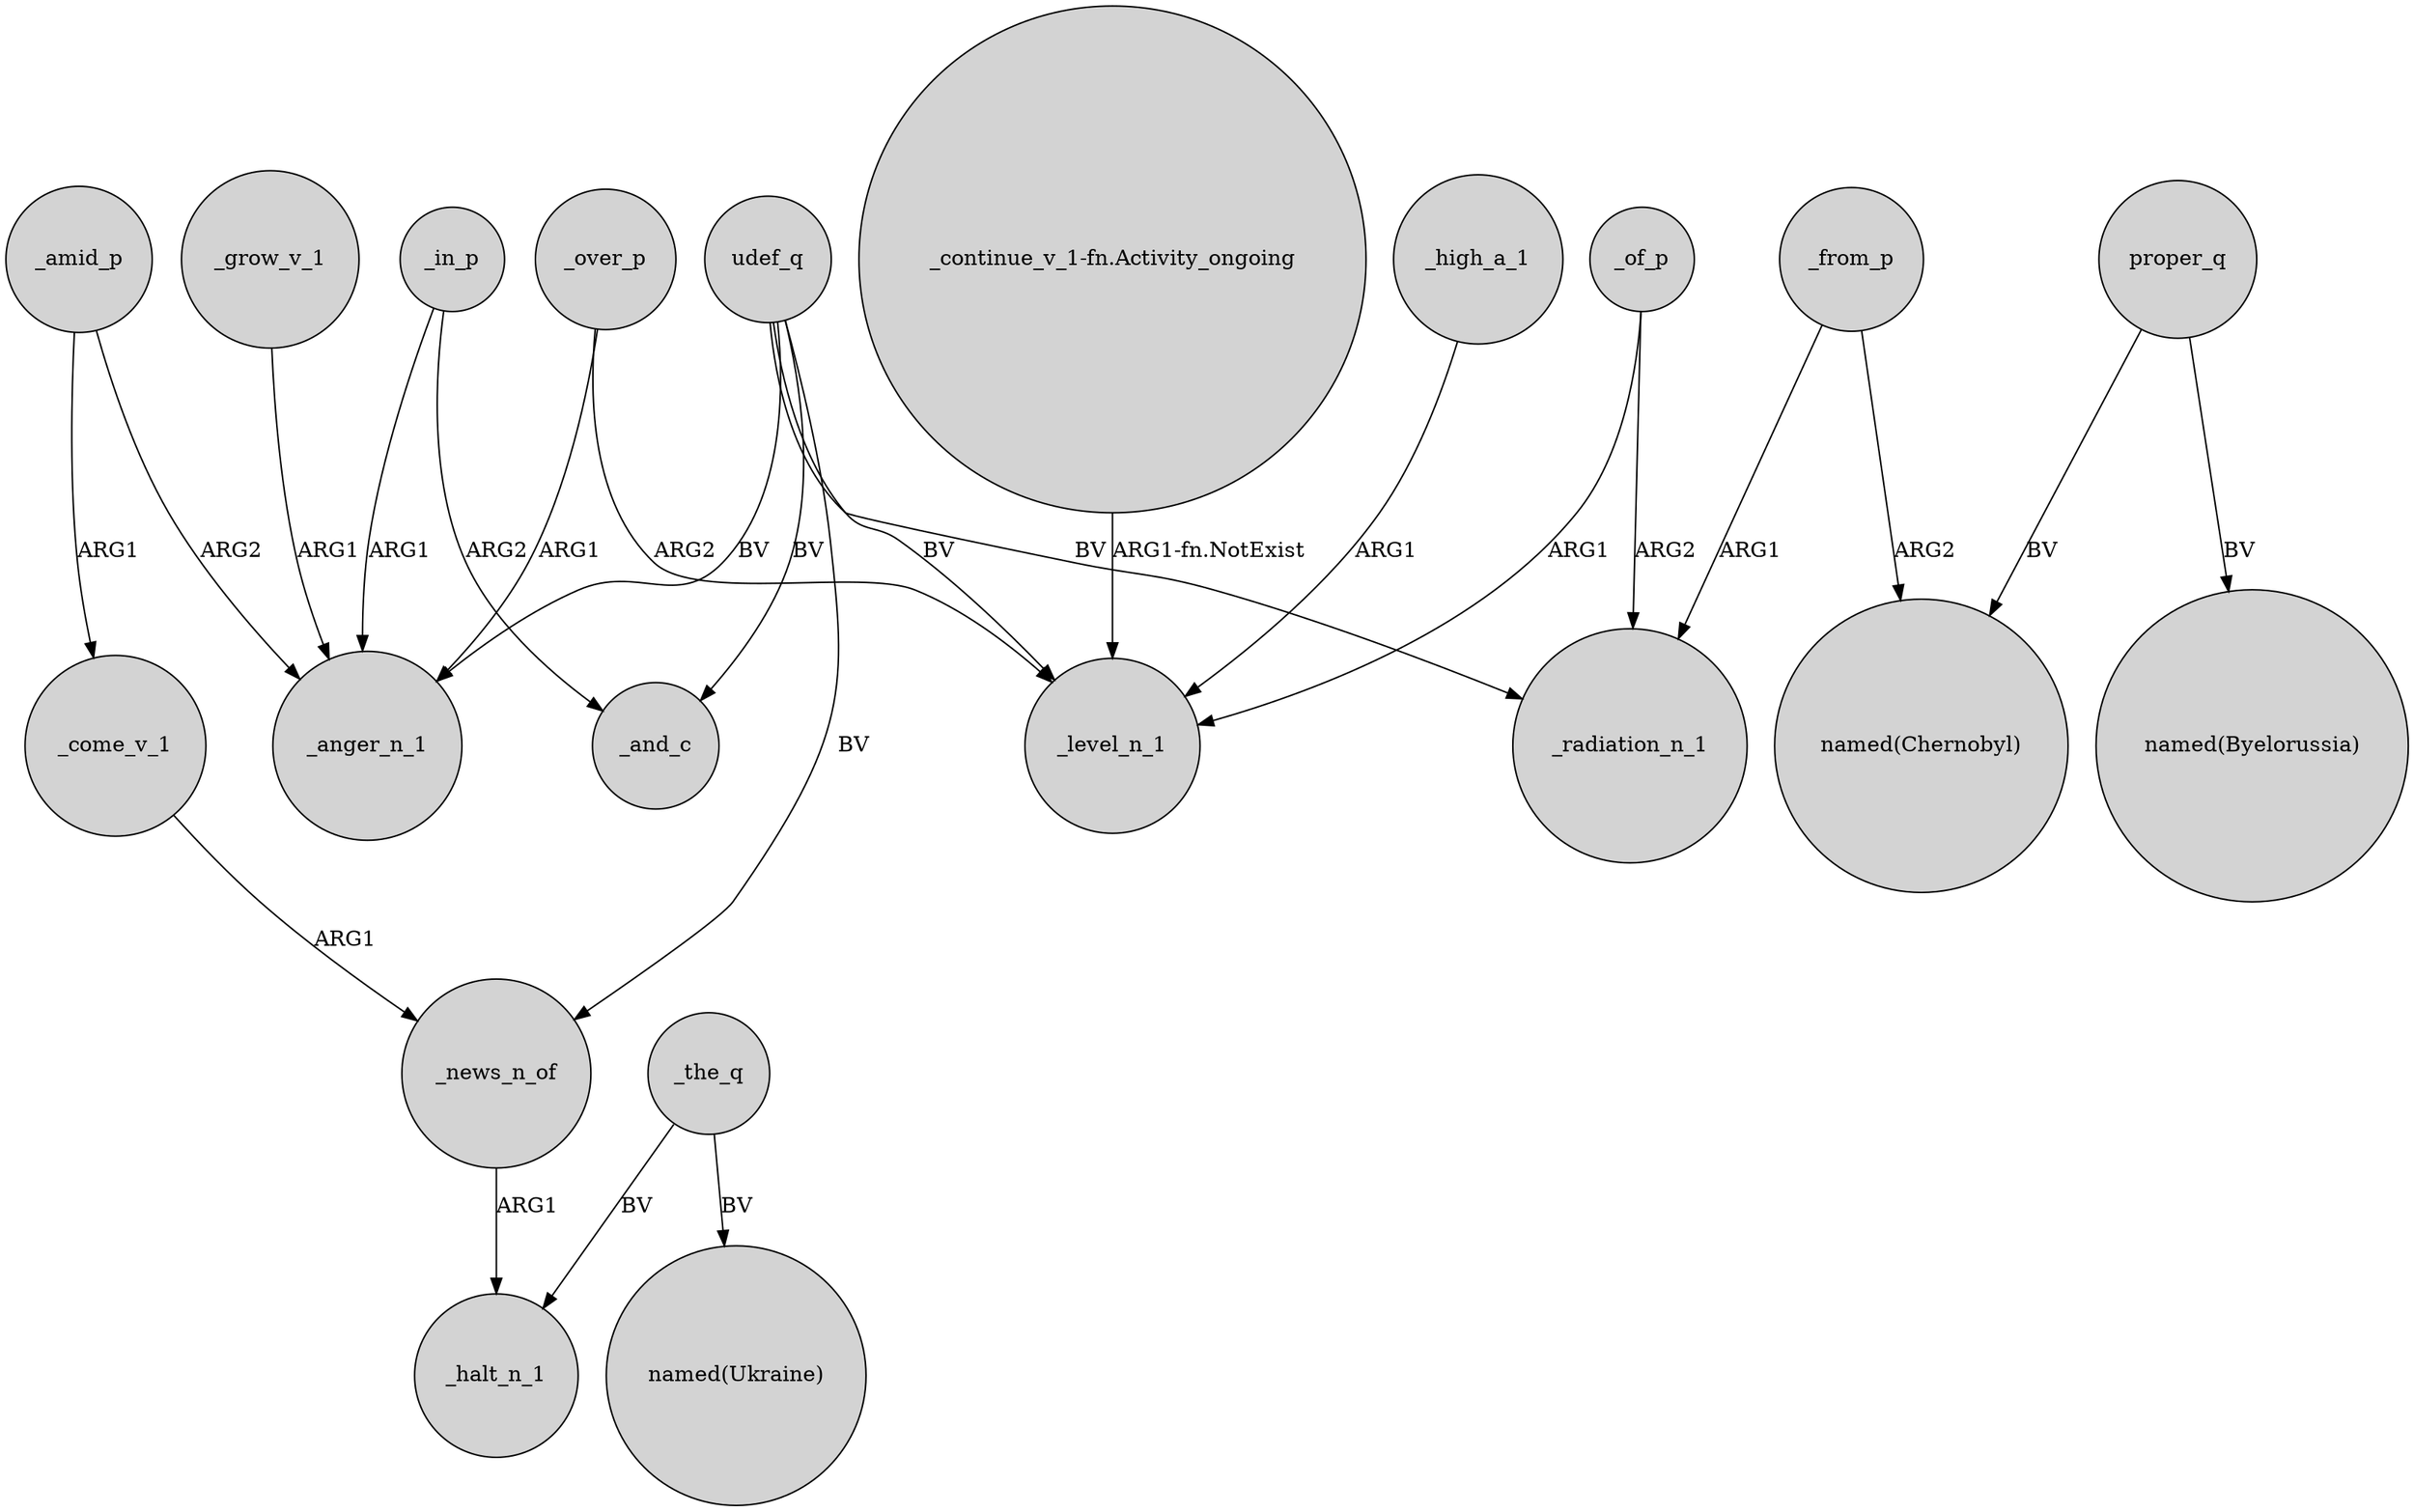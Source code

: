 digraph {
	node [shape=circle style=filled]
	_news_n_of -> _halt_n_1 [label=ARG1]
	proper_q -> "named(Byelorussia)" [label=BV]
	_amid_p -> _anger_n_1 [label=ARG2]
	_from_p -> "named(Chernobyl)" [label=ARG2]
	_over_p -> _level_n_1 [label=ARG2]
	_the_q -> "named(Ukraine)" [label=BV]
	_grow_v_1 -> _anger_n_1 [label=ARG1]
	_amid_p -> _come_v_1 [label=ARG1]
	_in_p -> _anger_n_1 [label=ARG1]
	udef_q -> _level_n_1 [label=BV]
	proper_q -> "named(Chernobyl)" [label=BV]
	"_continue_v_1-fn.Activity_ongoing" -> _level_n_1 [label="ARG1-fn.NotExist"]
	_of_p -> _radiation_n_1 [label=ARG2]
	_from_p -> _radiation_n_1 [label=ARG1]
	_high_a_1 -> _level_n_1 [label=ARG1]
	_of_p -> _level_n_1 [label=ARG1]
	_come_v_1 -> _news_n_of [label=ARG1]
	udef_q -> _news_n_of [label=BV]
	udef_q -> _radiation_n_1 [label=BV]
	udef_q -> _and_c [label=BV]
	_in_p -> _and_c [label=ARG2]
	_over_p -> _anger_n_1 [label=ARG1]
	udef_q -> _anger_n_1 [label=BV]
	_the_q -> _halt_n_1 [label=BV]
}
